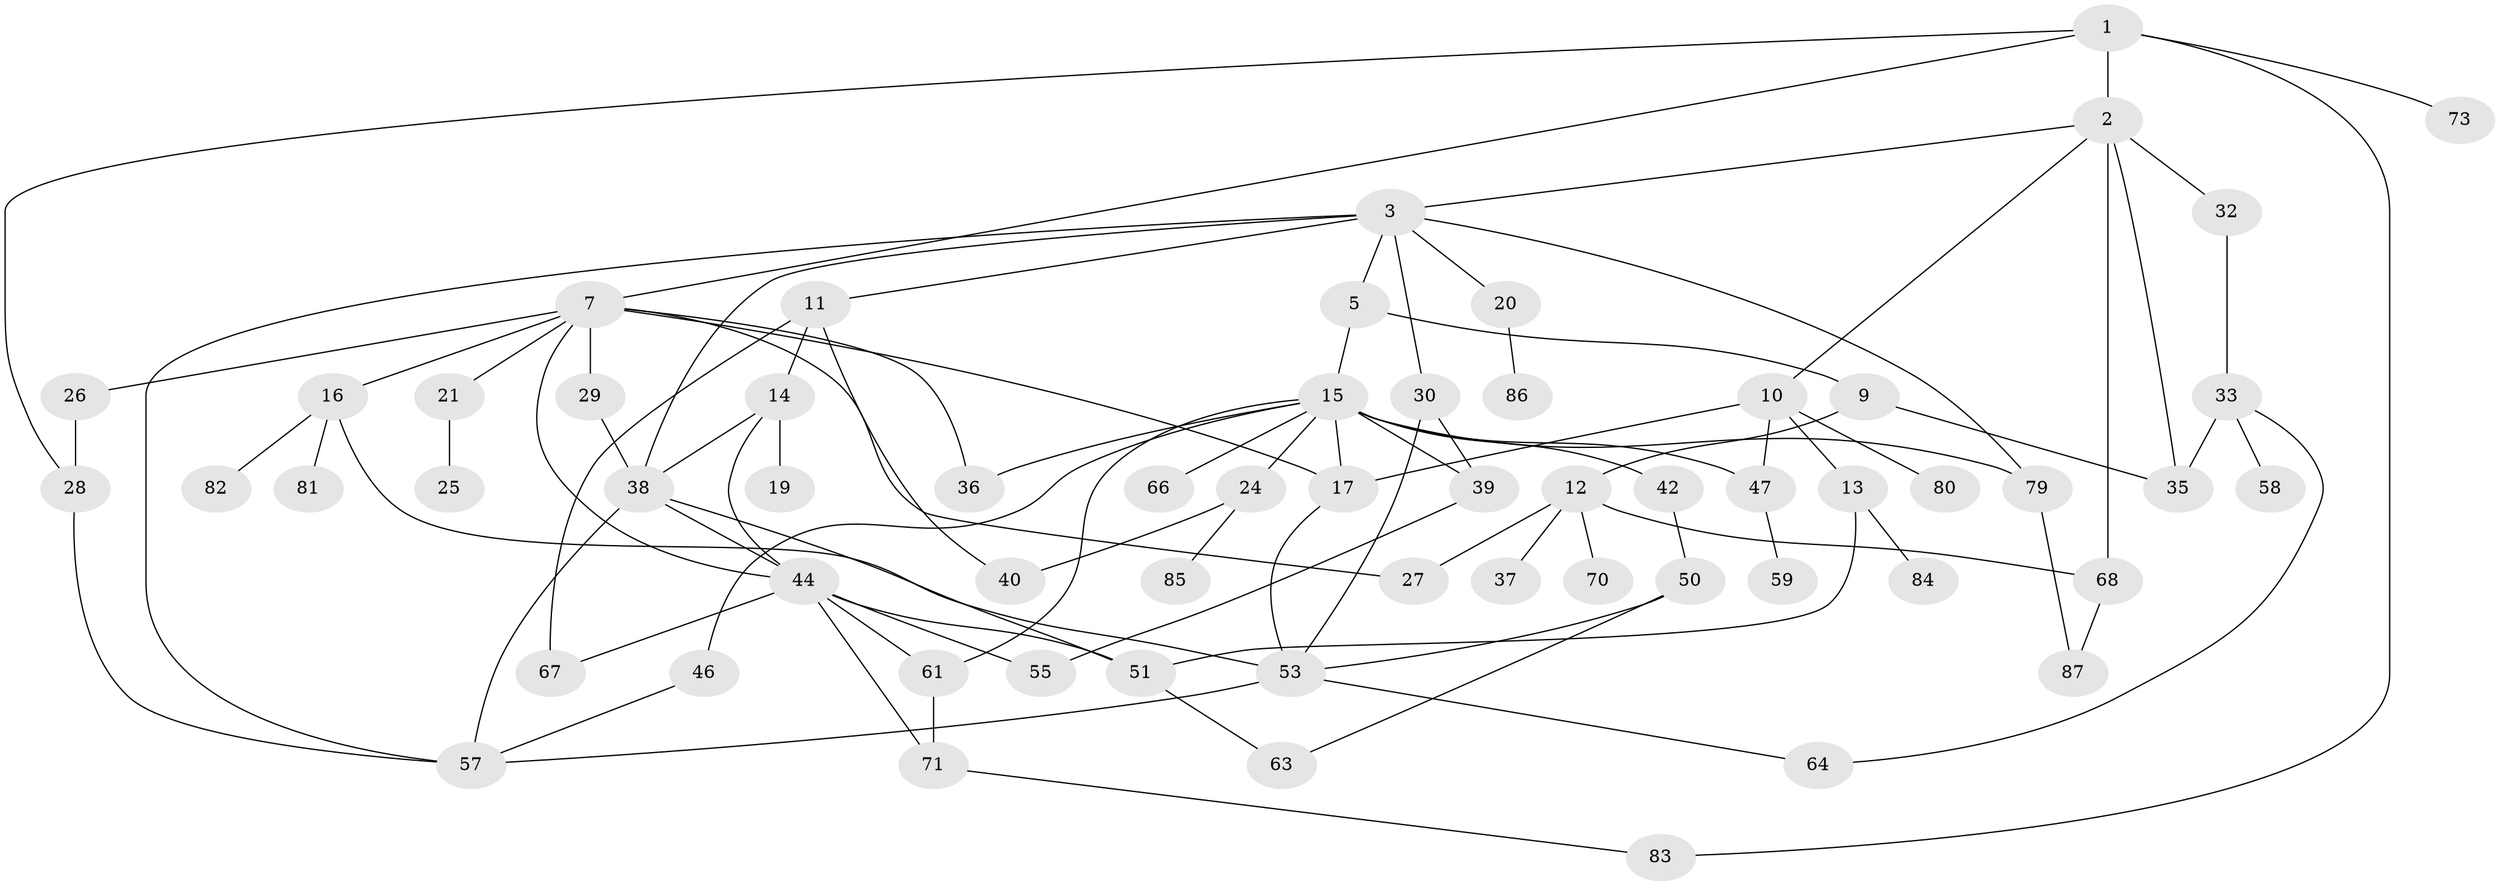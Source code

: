 // Generated by graph-tools (version 1.1) at 2025/51/02/27/25 19:51:36]
// undirected, 61 vertices, 93 edges
graph export_dot {
graph [start="1"]
  node [color=gray90,style=filled];
  1 [super="+52"];
  2 [super="+4"];
  3 [super="+6"];
  5;
  7 [super="+8"];
  9 [super="+76"];
  10 [super="+18"];
  11 [super="+31"];
  12 [super="+23"];
  13 [super="+43"];
  14 [super="+34"];
  15 [super="+22"];
  16;
  17;
  19;
  20 [super="+69"];
  21 [super="+62"];
  24;
  25;
  26;
  27;
  28 [super="+41"];
  29;
  30;
  32;
  33 [super="+56"];
  35 [super="+54"];
  36 [super="+45"];
  37 [super="+49"];
  38 [super="+75"];
  39 [super="+72"];
  40;
  42;
  44 [super="+48"];
  46 [super="+60"];
  47;
  50;
  51 [super="+77"];
  53 [super="+74"];
  55;
  57 [super="+78"];
  58;
  59;
  61 [super="+65"];
  63;
  64;
  66;
  67;
  68;
  70;
  71;
  73;
  79;
  80;
  81;
  82;
  83;
  84 [super="+88"];
  85;
  86;
  87;
  1 -- 2;
  1 -- 7;
  1 -- 28;
  1 -- 73;
  1 -- 83;
  2 -- 3;
  2 -- 32;
  2 -- 68;
  2 -- 35;
  2 -- 10;
  3 -- 5;
  3 -- 11;
  3 -- 20;
  3 -- 30;
  3 -- 57;
  3 -- 79;
  3 -- 38;
  5 -- 9;
  5 -- 15;
  7 -- 26;
  7 -- 36;
  7 -- 16;
  7 -- 17;
  7 -- 21;
  7 -- 27;
  7 -- 44;
  7 -- 29;
  9 -- 12;
  9 -- 35;
  10 -- 13;
  10 -- 47;
  10 -- 80;
  10 -- 17;
  11 -- 14;
  11 -- 67;
  11 -- 40;
  12 -- 27;
  12 -- 37;
  12 -- 70;
  12 -- 68;
  13 -- 84;
  13 -- 51;
  14 -- 19;
  14 -- 38;
  14 -- 44;
  15 -- 39;
  15 -- 61;
  15 -- 66;
  15 -- 79;
  15 -- 17;
  15 -- 36;
  15 -- 24;
  15 -- 42;
  15 -- 47;
  15 -- 46;
  16 -- 81;
  16 -- 82;
  16 -- 53;
  17 -- 53;
  20 -- 86;
  21 -- 25;
  24 -- 40;
  24 -- 85;
  26 -- 28;
  28 -- 57;
  29 -- 38;
  30 -- 39;
  30 -- 53;
  32 -- 33;
  33 -- 35 [weight=2];
  33 -- 64;
  33 -- 58;
  38 -- 51;
  38 -- 57;
  38 -- 44;
  39 -- 55;
  42 -- 50;
  44 -- 51;
  44 -- 55;
  44 -- 67;
  44 -- 71;
  44 -- 61;
  46 -- 57;
  47 -- 59;
  50 -- 53;
  50 -- 63;
  51 -- 63;
  53 -- 64;
  53 -- 57;
  61 -- 71;
  68 -- 87;
  71 -- 83;
  79 -- 87;
}

